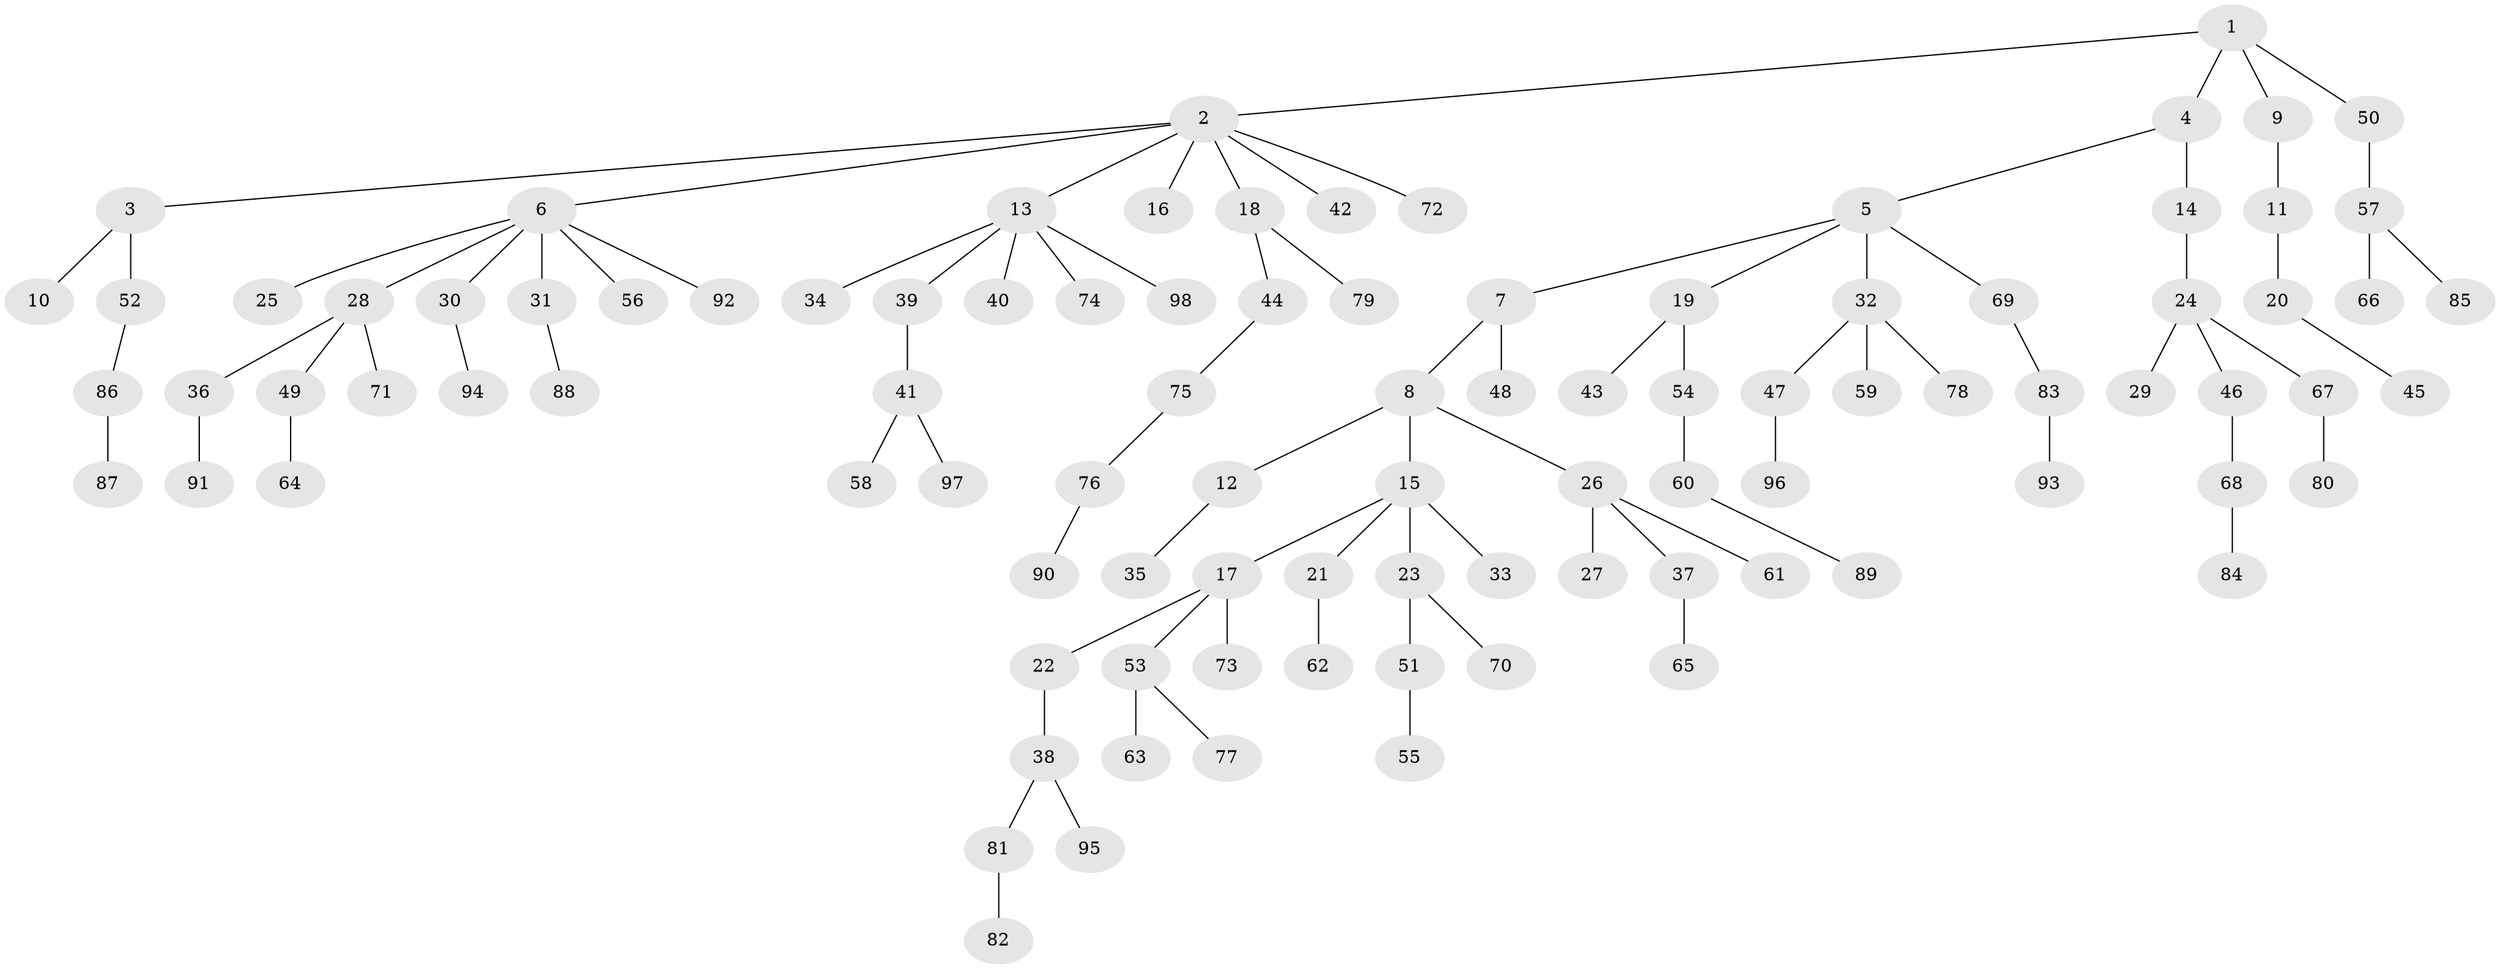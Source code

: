// coarse degree distribution, {3: 0.1, 2: 0.275, 4: 0.05, 1: 0.5, 6: 0.025, 5: 0.05}
// Generated by graph-tools (version 1.1) at 2025/37/03/04/25 23:37:17]
// undirected, 98 vertices, 97 edges
graph export_dot {
  node [color=gray90,style=filled];
  1;
  2;
  3;
  4;
  5;
  6;
  7;
  8;
  9;
  10;
  11;
  12;
  13;
  14;
  15;
  16;
  17;
  18;
  19;
  20;
  21;
  22;
  23;
  24;
  25;
  26;
  27;
  28;
  29;
  30;
  31;
  32;
  33;
  34;
  35;
  36;
  37;
  38;
  39;
  40;
  41;
  42;
  43;
  44;
  45;
  46;
  47;
  48;
  49;
  50;
  51;
  52;
  53;
  54;
  55;
  56;
  57;
  58;
  59;
  60;
  61;
  62;
  63;
  64;
  65;
  66;
  67;
  68;
  69;
  70;
  71;
  72;
  73;
  74;
  75;
  76;
  77;
  78;
  79;
  80;
  81;
  82;
  83;
  84;
  85;
  86;
  87;
  88;
  89;
  90;
  91;
  92;
  93;
  94;
  95;
  96;
  97;
  98;
  1 -- 2;
  1 -- 4;
  1 -- 9;
  1 -- 50;
  2 -- 3;
  2 -- 6;
  2 -- 13;
  2 -- 16;
  2 -- 18;
  2 -- 42;
  2 -- 72;
  3 -- 10;
  3 -- 52;
  4 -- 5;
  4 -- 14;
  5 -- 7;
  5 -- 19;
  5 -- 32;
  5 -- 69;
  6 -- 25;
  6 -- 28;
  6 -- 30;
  6 -- 31;
  6 -- 56;
  6 -- 92;
  7 -- 8;
  7 -- 48;
  8 -- 12;
  8 -- 15;
  8 -- 26;
  9 -- 11;
  11 -- 20;
  12 -- 35;
  13 -- 34;
  13 -- 39;
  13 -- 40;
  13 -- 74;
  13 -- 98;
  14 -- 24;
  15 -- 17;
  15 -- 21;
  15 -- 23;
  15 -- 33;
  17 -- 22;
  17 -- 53;
  17 -- 73;
  18 -- 44;
  18 -- 79;
  19 -- 43;
  19 -- 54;
  20 -- 45;
  21 -- 62;
  22 -- 38;
  23 -- 51;
  23 -- 70;
  24 -- 29;
  24 -- 46;
  24 -- 67;
  26 -- 27;
  26 -- 37;
  26 -- 61;
  28 -- 36;
  28 -- 49;
  28 -- 71;
  30 -- 94;
  31 -- 88;
  32 -- 47;
  32 -- 59;
  32 -- 78;
  36 -- 91;
  37 -- 65;
  38 -- 81;
  38 -- 95;
  39 -- 41;
  41 -- 58;
  41 -- 97;
  44 -- 75;
  46 -- 68;
  47 -- 96;
  49 -- 64;
  50 -- 57;
  51 -- 55;
  52 -- 86;
  53 -- 63;
  53 -- 77;
  54 -- 60;
  57 -- 66;
  57 -- 85;
  60 -- 89;
  67 -- 80;
  68 -- 84;
  69 -- 83;
  75 -- 76;
  76 -- 90;
  81 -- 82;
  83 -- 93;
  86 -- 87;
}

